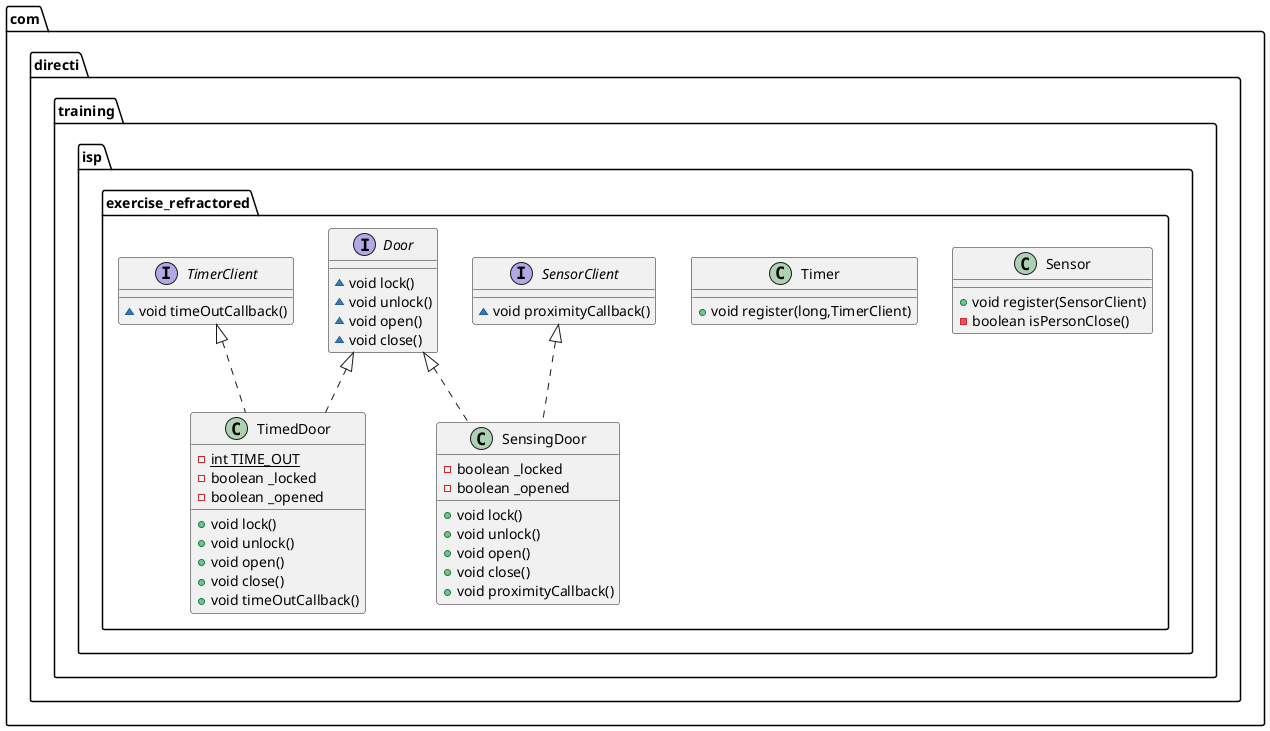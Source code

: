 @startuml
class com.directi.training.isp.exercise_refractored.Sensor {
+ void register(SensorClient)
- boolean isPersonClose()
}
class com.directi.training.isp.exercise_refractored.SensingDoor {
- boolean _locked
- boolean _opened
+ void lock()
+ void unlock()
+ void open()
+ void close()
+ void proximityCallback()
}
class com.directi.training.isp.exercise_refractored.Timer {
+ void register(long,TimerClient)
}
interface com.directi.training.isp.exercise_refractored.Door {
~ void lock()
~ void unlock()
~ void open()
~ void close()
}
interface com.directi.training.isp.exercise_refractored.SensorClient {
~ void proximityCallback()
}
class com.directi.training.isp.exercise_refractored.TimedDoor {
- {static} int TIME_OUT
- boolean _locked
- boolean _opened
+ void lock()
+ void unlock()
+ void open()
+ void close()
+ void timeOutCallback()
}
interface com.directi.training.isp.exercise_refractored.TimerClient {
~ void timeOutCallback()
}


com.directi.training.isp.exercise_refractored.Door <|.. com.directi.training.isp.exercise_refractored.SensingDoor
com.directi.training.isp.exercise_refractored.SensorClient <|.. com.directi.training.isp.exercise_refractored.SensingDoor
com.directi.training.isp.exercise_refractored.Door <|.. com.directi.training.isp.exercise_refractored.TimedDoor
com.directi.training.isp.exercise_refractored.TimerClient <|.. com.directi.training.isp.exercise_refractored.TimedDoor
@enduml